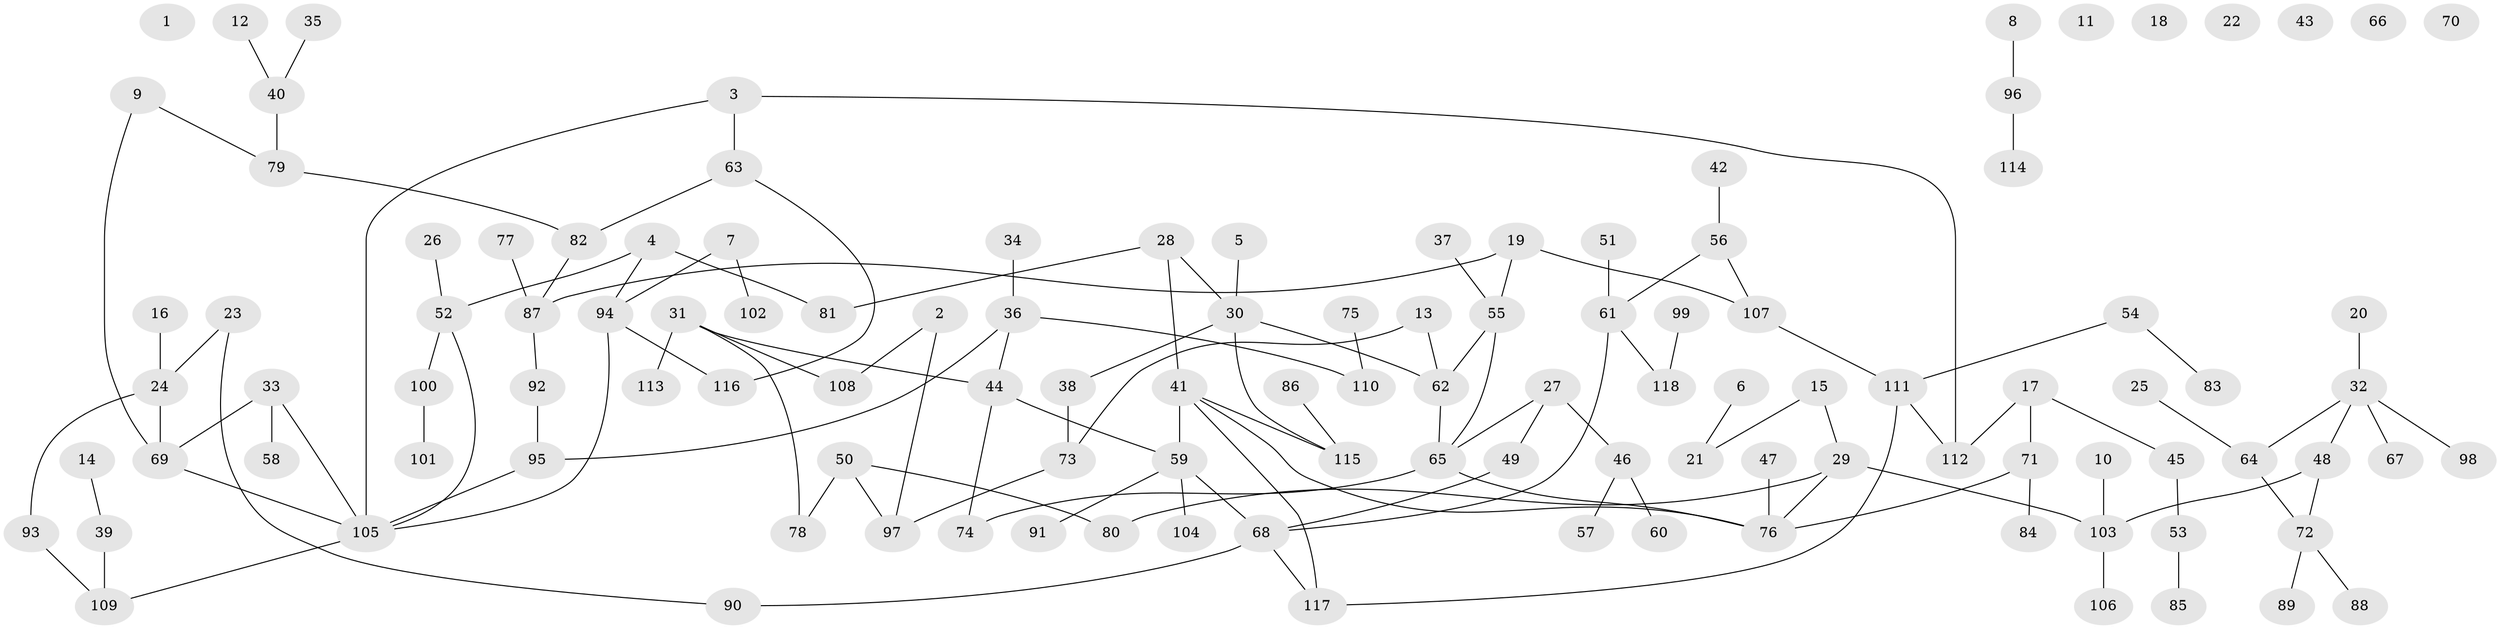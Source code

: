 // Generated by graph-tools (version 1.1) at 2025/25/03/09/25 03:25:22]
// undirected, 118 vertices, 133 edges
graph export_dot {
graph [start="1"]
  node [color=gray90,style=filled];
  1;
  2;
  3;
  4;
  5;
  6;
  7;
  8;
  9;
  10;
  11;
  12;
  13;
  14;
  15;
  16;
  17;
  18;
  19;
  20;
  21;
  22;
  23;
  24;
  25;
  26;
  27;
  28;
  29;
  30;
  31;
  32;
  33;
  34;
  35;
  36;
  37;
  38;
  39;
  40;
  41;
  42;
  43;
  44;
  45;
  46;
  47;
  48;
  49;
  50;
  51;
  52;
  53;
  54;
  55;
  56;
  57;
  58;
  59;
  60;
  61;
  62;
  63;
  64;
  65;
  66;
  67;
  68;
  69;
  70;
  71;
  72;
  73;
  74;
  75;
  76;
  77;
  78;
  79;
  80;
  81;
  82;
  83;
  84;
  85;
  86;
  87;
  88;
  89;
  90;
  91;
  92;
  93;
  94;
  95;
  96;
  97;
  98;
  99;
  100;
  101;
  102;
  103;
  104;
  105;
  106;
  107;
  108;
  109;
  110;
  111;
  112;
  113;
  114;
  115;
  116;
  117;
  118;
  2 -- 97;
  2 -- 108;
  3 -- 63;
  3 -- 105;
  3 -- 112;
  4 -- 52;
  4 -- 81;
  4 -- 94;
  5 -- 30;
  6 -- 21;
  7 -- 94;
  7 -- 102;
  8 -- 96;
  9 -- 69;
  9 -- 79;
  10 -- 103;
  12 -- 40;
  13 -- 62;
  13 -- 73;
  14 -- 39;
  15 -- 21;
  15 -- 29;
  16 -- 24;
  17 -- 45;
  17 -- 71;
  17 -- 112;
  19 -- 55;
  19 -- 87;
  19 -- 107;
  20 -- 32;
  23 -- 24;
  23 -- 90;
  24 -- 69;
  24 -- 93;
  25 -- 64;
  26 -- 52;
  27 -- 46;
  27 -- 49;
  27 -- 65;
  28 -- 30;
  28 -- 41;
  28 -- 81;
  29 -- 76;
  29 -- 80;
  29 -- 103;
  30 -- 38;
  30 -- 62;
  30 -- 115;
  31 -- 44;
  31 -- 78;
  31 -- 108;
  31 -- 113;
  32 -- 48;
  32 -- 64;
  32 -- 67;
  32 -- 98;
  33 -- 58;
  33 -- 69;
  33 -- 105;
  34 -- 36;
  35 -- 40;
  36 -- 44;
  36 -- 95;
  36 -- 110;
  37 -- 55;
  38 -- 73;
  39 -- 109;
  40 -- 79;
  41 -- 59;
  41 -- 76;
  41 -- 115;
  41 -- 117;
  42 -- 56;
  44 -- 59;
  44 -- 74;
  45 -- 53;
  46 -- 57;
  46 -- 60;
  47 -- 76;
  48 -- 72;
  48 -- 103;
  49 -- 68;
  50 -- 78;
  50 -- 80;
  50 -- 97;
  51 -- 61;
  52 -- 100;
  52 -- 105;
  53 -- 85;
  54 -- 83;
  54 -- 111;
  55 -- 62;
  55 -- 65;
  56 -- 61;
  56 -- 107;
  59 -- 68;
  59 -- 91;
  59 -- 104;
  61 -- 68;
  61 -- 118;
  62 -- 65;
  63 -- 82;
  63 -- 116;
  64 -- 72;
  65 -- 74;
  65 -- 76;
  68 -- 90;
  68 -- 117;
  69 -- 105;
  71 -- 76;
  71 -- 84;
  72 -- 88;
  72 -- 89;
  73 -- 97;
  75 -- 110;
  77 -- 87;
  79 -- 82;
  82 -- 87;
  86 -- 115;
  87 -- 92;
  92 -- 95;
  93 -- 109;
  94 -- 105;
  94 -- 116;
  95 -- 105;
  96 -- 114;
  99 -- 118;
  100 -- 101;
  103 -- 106;
  105 -- 109;
  107 -- 111;
  111 -- 112;
  111 -- 117;
}
